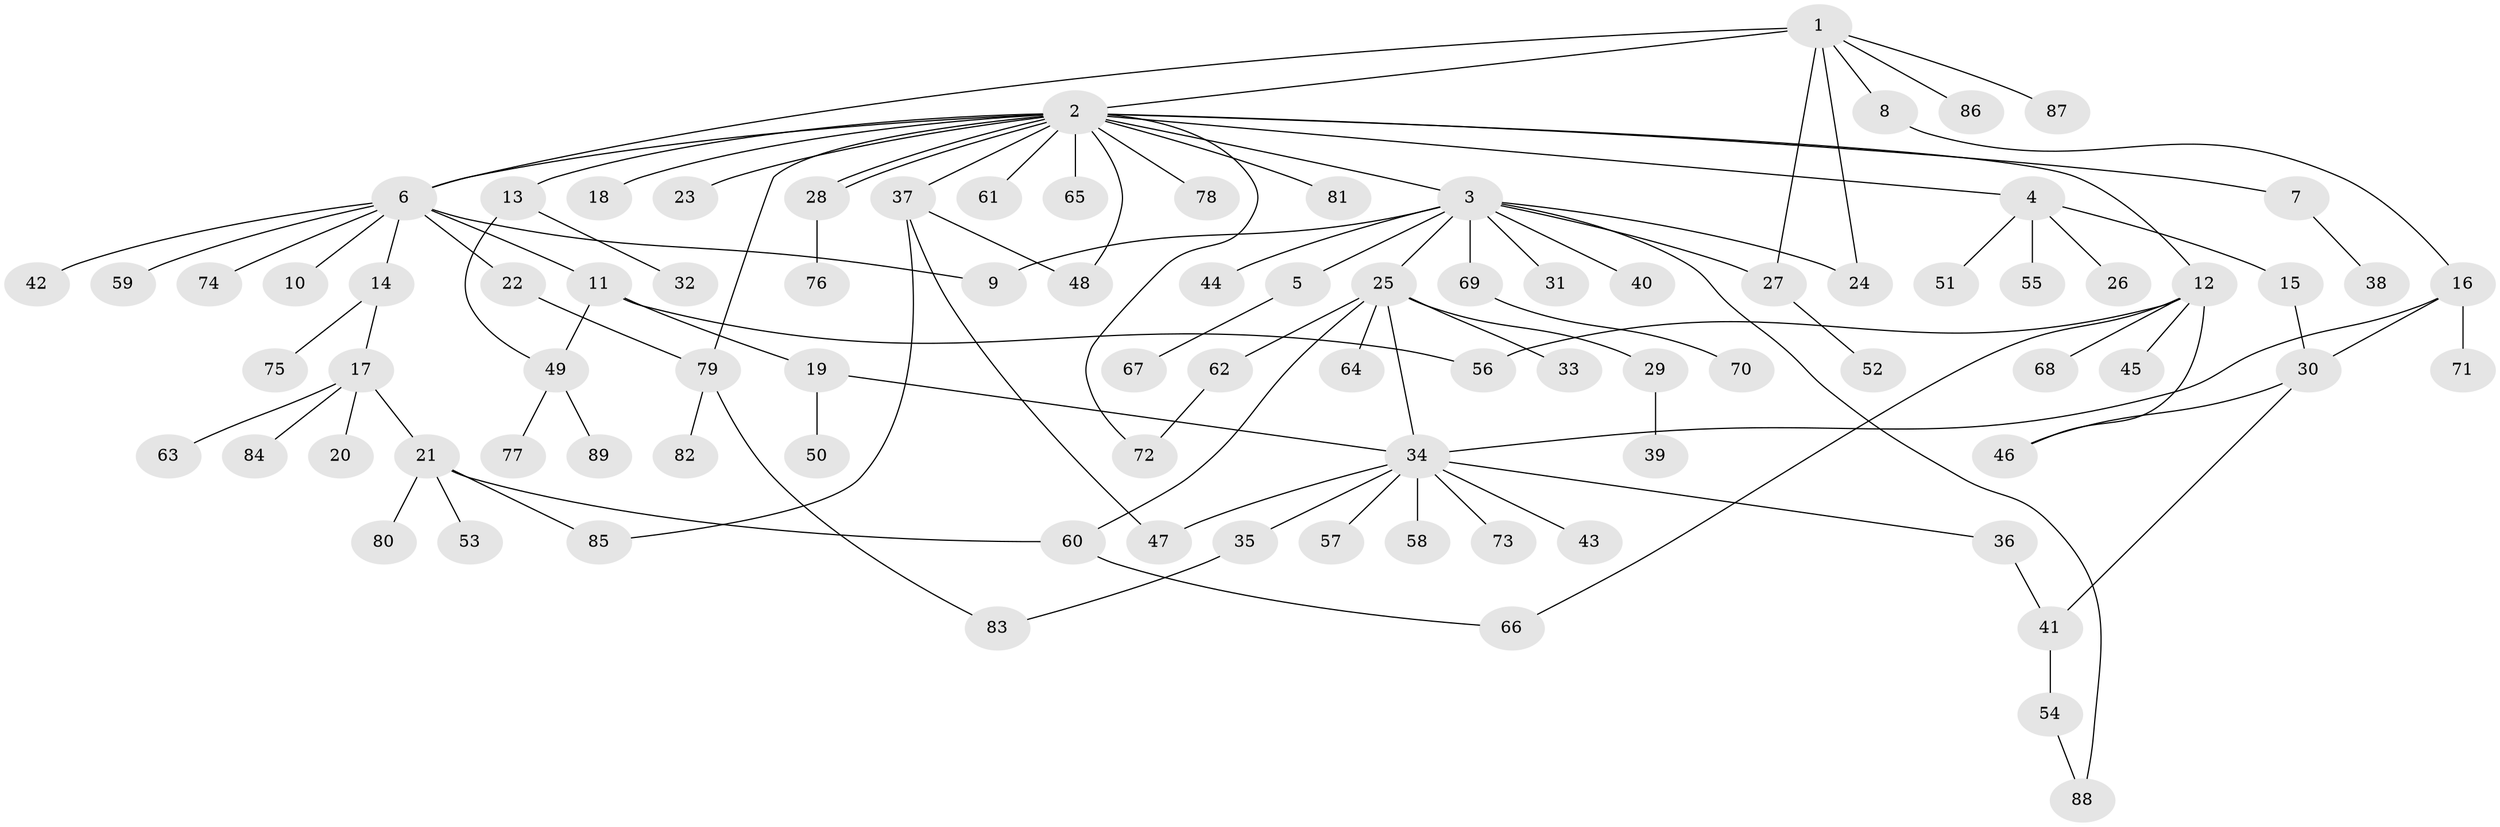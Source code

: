 // Generated by graph-tools (version 1.1) at 2025/11/02/27/25 16:11:10]
// undirected, 89 vertices, 109 edges
graph export_dot {
graph [start="1"]
  node [color=gray90,style=filled];
  1;
  2;
  3;
  4;
  5;
  6;
  7;
  8;
  9;
  10;
  11;
  12;
  13;
  14;
  15;
  16;
  17;
  18;
  19;
  20;
  21;
  22;
  23;
  24;
  25;
  26;
  27;
  28;
  29;
  30;
  31;
  32;
  33;
  34;
  35;
  36;
  37;
  38;
  39;
  40;
  41;
  42;
  43;
  44;
  45;
  46;
  47;
  48;
  49;
  50;
  51;
  52;
  53;
  54;
  55;
  56;
  57;
  58;
  59;
  60;
  61;
  62;
  63;
  64;
  65;
  66;
  67;
  68;
  69;
  70;
  71;
  72;
  73;
  74;
  75;
  76;
  77;
  78;
  79;
  80;
  81;
  82;
  83;
  84;
  85;
  86;
  87;
  88;
  89;
  1 -- 2;
  1 -- 6;
  1 -- 8;
  1 -- 24;
  1 -- 27;
  1 -- 86;
  1 -- 87;
  2 -- 3;
  2 -- 4;
  2 -- 6;
  2 -- 7;
  2 -- 12;
  2 -- 13;
  2 -- 18;
  2 -- 23;
  2 -- 28;
  2 -- 28;
  2 -- 37;
  2 -- 48;
  2 -- 61;
  2 -- 65;
  2 -- 72;
  2 -- 78;
  2 -- 79;
  2 -- 81;
  3 -- 5;
  3 -- 9;
  3 -- 24;
  3 -- 25;
  3 -- 27;
  3 -- 31;
  3 -- 40;
  3 -- 44;
  3 -- 69;
  3 -- 88;
  4 -- 15;
  4 -- 26;
  4 -- 51;
  4 -- 55;
  5 -- 67;
  6 -- 9;
  6 -- 10;
  6 -- 11;
  6 -- 14;
  6 -- 22;
  6 -- 42;
  6 -- 59;
  6 -- 74;
  7 -- 38;
  8 -- 16;
  11 -- 19;
  11 -- 49;
  11 -- 56;
  12 -- 45;
  12 -- 46;
  12 -- 56;
  12 -- 66;
  12 -- 68;
  13 -- 32;
  13 -- 49;
  14 -- 17;
  14 -- 75;
  15 -- 30;
  16 -- 30;
  16 -- 34;
  16 -- 71;
  17 -- 20;
  17 -- 21;
  17 -- 63;
  17 -- 84;
  19 -- 34;
  19 -- 50;
  21 -- 53;
  21 -- 60;
  21 -- 80;
  21 -- 85;
  22 -- 79;
  25 -- 29;
  25 -- 33;
  25 -- 34;
  25 -- 60;
  25 -- 62;
  25 -- 64;
  27 -- 52;
  28 -- 76;
  29 -- 39;
  30 -- 41;
  30 -- 46;
  34 -- 35;
  34 -- 36;
  34 -- 43;
  34 -- 47;
  34 -- 57;
  34 -- 58;
  34 -- 73;
  35 -- 83;
  36 -- 41;
  37 -- 47;
  37 -- 48;
  37 -- 85;
  41 -- 54;
  49 -- 77;
  49 -- 89;
  54 -- 88;
  60 -- 66;
  62 -- 72;
  69 -- 70;
  79 -- 82;
  79 -- 83;
}
